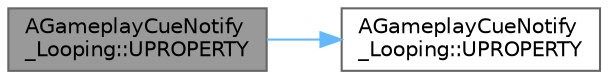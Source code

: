 digraph "AGameplayCueNotify_Looping::UPROPERTY"
{
 // INTERACTIVE_SVG=YES
 // LATEX_PDF_SIZE
  bgcolor="transparent";
  edge [fontname=Helvetica,fontsize=10,labelfontname=Helvetica,labelfontsize=10];
  node [fontname=Helvetica,fontsize=10,shape=box,height=0.2,width=0.4];
  rankdir="LR";
  Node1 [id="Node000001",label="AGameplayCueNotify\l_Looping::UPROPERTY",height=0.2,width=0.4,color="gray40", fillcolor="grey60", style="filled", fontcolor="black",tooltip=" "];
  Node1 -> Node2 [id="edge1_Node000001_Node000002",color="steelblue1",style="solid",tooltip=" "];
  Node2 [id="Node000002",label="AGameplayCueNotify\l_Looping::UPROPERTY",height=0.2,width=0.4,color="grey40", fillcolor="white", style="filled",URL="$d4/dae/classAGameplayCueNotify__Looping.html#ac9e80233fda0d4edf02fcfdc836159bb",tooltip=" "];
}
